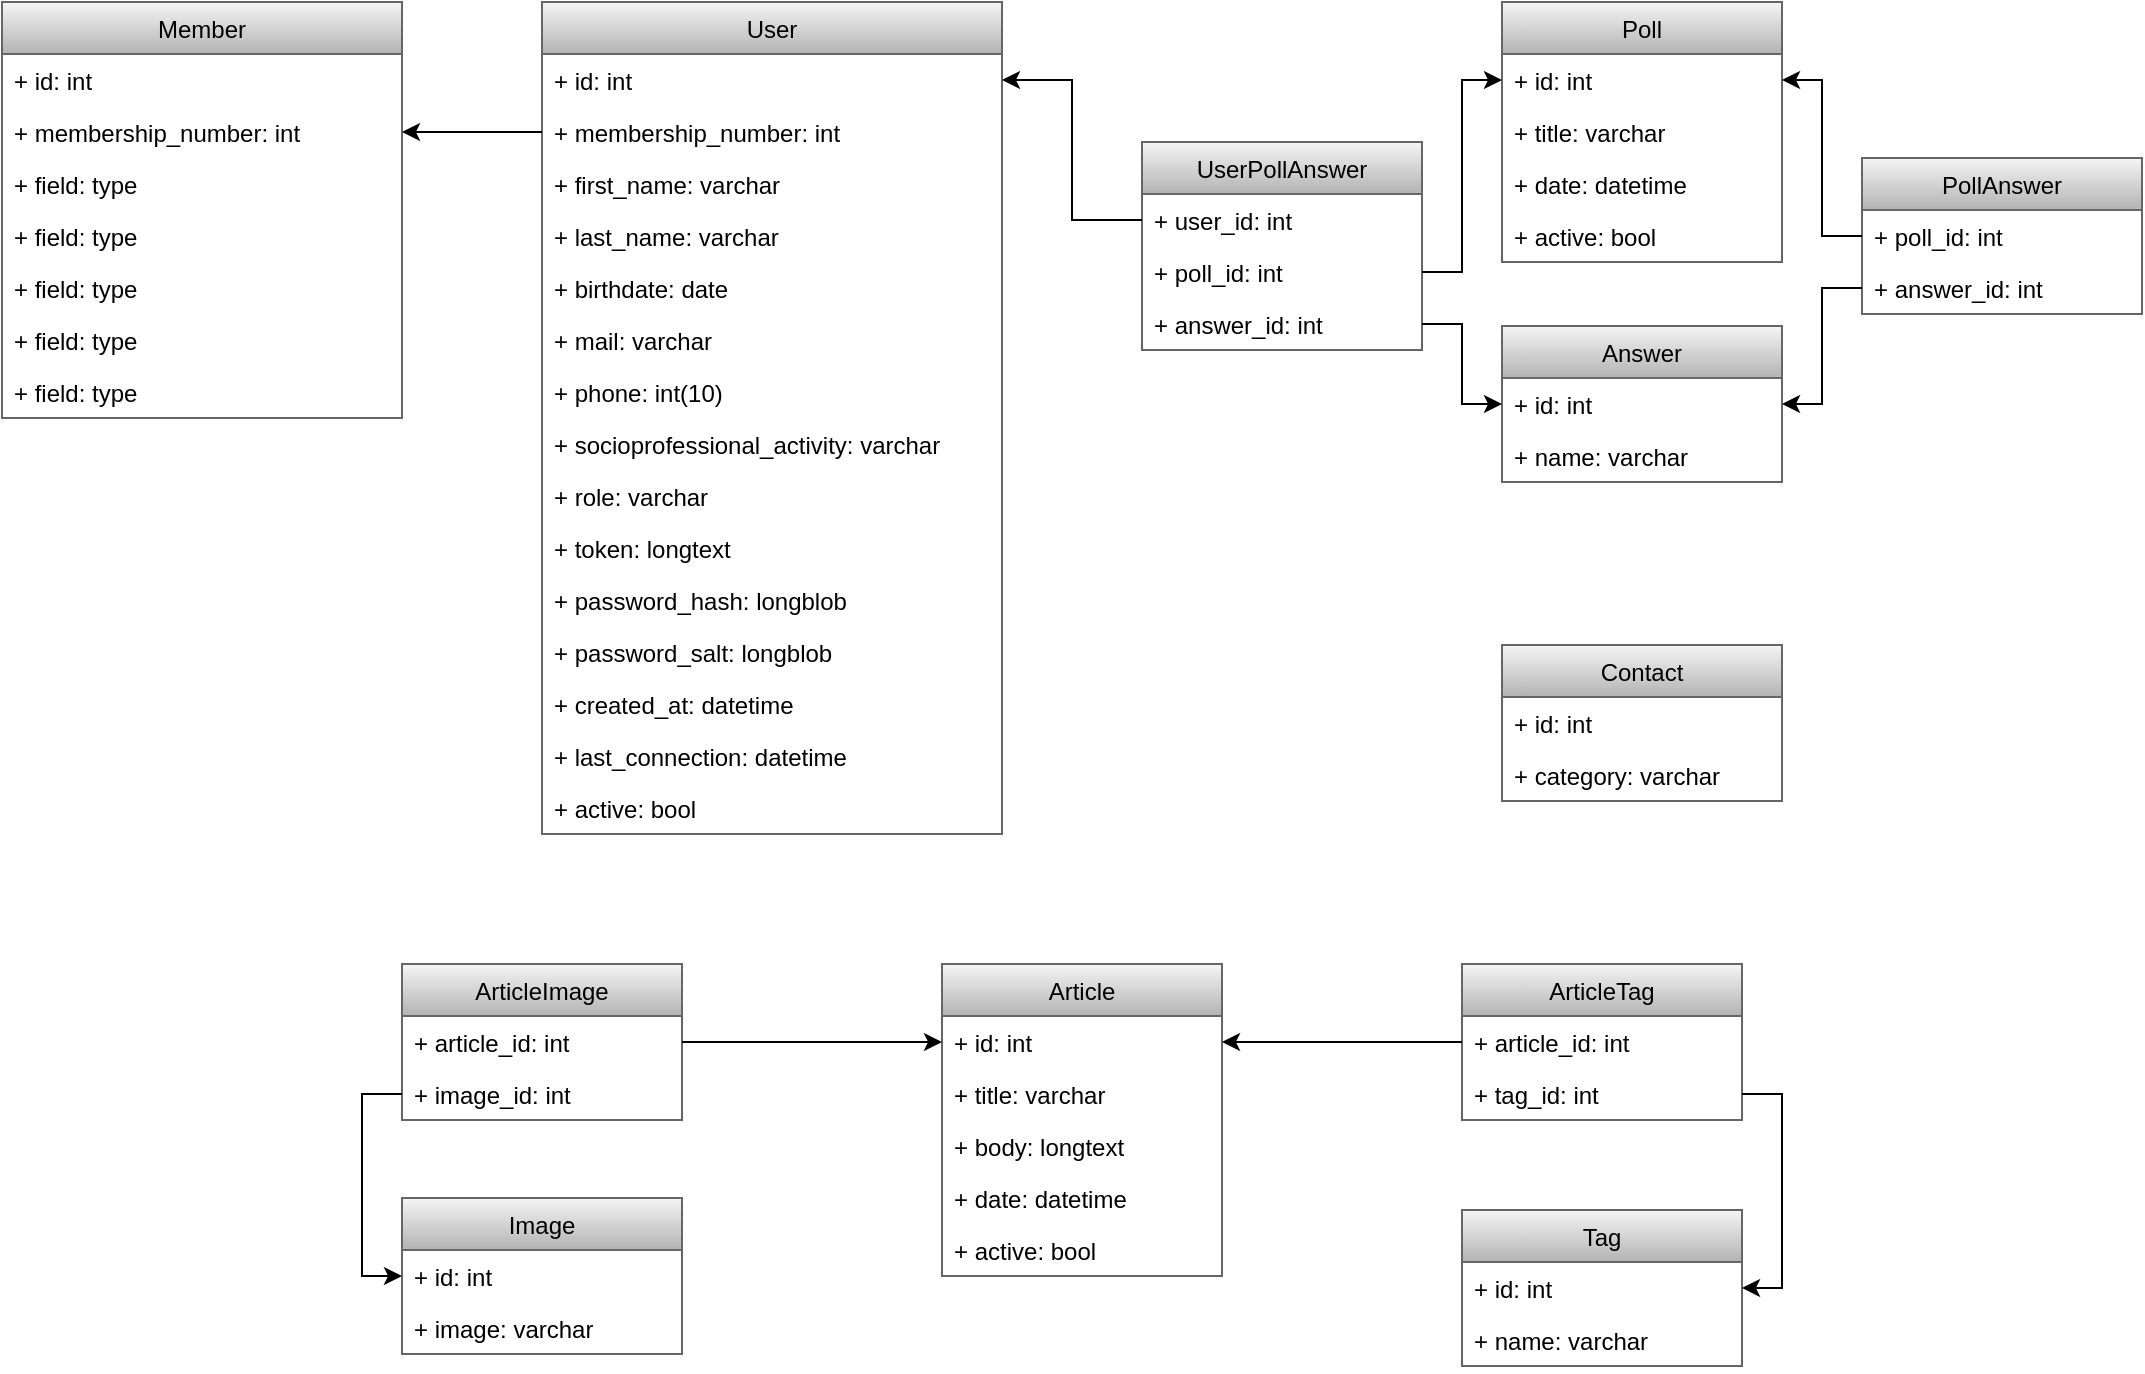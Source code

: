 <mxfile version="11.0.7" type="device"><diagram id="X7jxwn_gALIun7lEMRjA" name="Page-1"><mxGraphModel dx="2271" dy="533" grid="1" gridSize="10" guides="1" tooltips="1" connect="1" arrows="1" fold="1" page="1" pageScale="1" pageWidth="1169" pageHeight="827" math="0" shadow="0"><root><mxCell id="0"/><mxCell id="1" parent="0"/><mxCell id="HSdKcPb0gG9qtwWuUYMy-1" value="User" style="swimlane;fontStyle=0;childLayout=stackLayout;horizontal=1;startSize=26;fillColor=#f5f5f5;horizontalStack=0;resizeParent=1;resizeParentMax=0;resizeLast=0;collapsible=1;marginBottom=0;strokeColor=#666666;gradientColor=#b3b3b3;" parent="1" vertex="1"><mxGeometry x="-850" y="40" width="230" height="416" as="geometry"/></mxCell><mxCell id="HSdKcPb0gG9qtwWuUYMy-2" value="+ id: int" style="text;strokeColor=none;fillColor=none;align=left;verticalAlign=top;spacingLeft=4;spacingRight=4;overflow=hidden;rotatable=0;points=[[0,0.5],[1,0.5]];portConstraint=eastwest;" parent="HSdKcPb0gG9qtwWuUYMy-1" vertex="1"><mxGeometry y="26" width="230" height="26" as="geometry"/></mxCell><mxCell id="HSdKcPb0gG9qtwWuUYMy-3" value="+ membership_number: int" style="text;strokeColor=none;fillColor=none;align=left;verticalAlign=top;spacingLeft=4;spacingRight=4;overflow=hidden;rotatable=0;points=[[0,0.5],[1,0.5]];portConstraint=eastwest;" parent="HSdKcPb0gG9qtwWuUYMy-1" vertex="1"><mxGeometry y="52" width="230" height="26" as="geometry"/></mxCell><mxCell id="HSdKcPb0gG9qtwWuUYMy-4" value="+ first_name: varchar" style="text;strokeColor=none;fillColor=none;align=left;verticalAlign=top;spacingLeft=4;spacingRight=4;overflow=hidden;rotatable=0;points=[[0,0.5],[1,0.5]];portConstraint=eastwest;" parent="HSdKcPb0gG9qtwWuUYMy-1" vertex="1"><mxGeometry y="78" width="230" height="26" as="geometry"/></mxCell><mxCell id="HSdKcPb0gG9qtwWuUYMy-10" value="+ last_name: varchar" style="text;strokeColor=none;fillColor=none;align=left;verticalAlign=top;spacingLeft=4;spacingRight=4;overflow=hidden;rotatable=0;points=[[0,0.5],[1,0.5]];portConstraint=eastwest;" parent="HSdKcPb0gG9qtwWuUYMy-1" vertex="1"><mxGeometry y="104" width="230" height="26" as="geometry"/></mxCell><mxCell id="HSdKcPb0gG9qtwWuUYMy-13" value="+ birthdate: date" style="text;strokeColor=none;fillColor=none;align=left;verticalAlign=top;spacingLeft=4;spacingRight=4;overflow=hidden;rotatable=0;points=[[0,0.5],[1,0.5]];portConstraint=eastwest;" parent="HSdKcPb0gG9qtwWuUYMy-1" vertex="1"><mxGeometry y="130" width="230" height="26" as="geometry"/></mxCell><mxCell id="HSdKcPb0gG9qtwWuUYMy-7" value="+ mail: varchar" style="text;strokeColor=none;fillColor=none;align=left;verticalAlign=top;spacingLeft=4;spacingRight=4;overflow=hidden;rotatable=0;points=[[0,0.5],[1,0.5]];portConstraint=eastwest;" parent="HSdKcPb0gG9qtwWuUYMy-1" vertex="1"><mxGeometry y="156" width="230" height="26" as="geometry"/></mxCell><mxCell id="HSdKcPb0gG9qtwWuUYMy-6" value="+ phone: int(10)" style="text;strokeColor=none;fillColor=none;align=left;verticalAlign=top;spacingLeft=4;spacingRight=4;overflow=hidden;rotatable=0;points=[[0,0.5],[1,0.5]];portConstraint=eastwest;" parent="HSdKcPb0gG9qtwWuUYMy-1" vertex="1"><mxGeometry y="182" width="230" height="26" as="geometry"/></mxCell><mxCell id="HSdKcPb0gG9qtwWuUYMy-19" value="+ socioprofessional_activity: varchar" style="text;strokeColor=none;fillColor=none;align=left;verticalAlign=top;spacingLeft=4;spacingRight=4;overflow=hidden;rotatable=0;points=[[0,0.5],[1,0.5]];portConstraint=eastwest;" parent="HSdKcPb0gG9qtwWuUYMy-1" vertex="1"><mxGeometry y="208" width="230" height="26" as="geometry"/></mxCell><mxCell id="HSdKcPb0gG9qtwWuUYMy-9" value="+ role: varchar" style="text;strokeColor=none;fillColor=none;align=left;verticalAlign=top;spacingLeft=4;spacingRight=4;overflow=hidden;rotatable=0;points=[[0,0.5],[1,0.5]];portConstraint=eastwest;" parent="HSdKcPb0gG9qtwWuUYMy-1" vertex="1"><mxGeometry y="234" width="230" height="26" as="geometry"/></mxCell><mxCell id="HSdKcPb0gG9qtwWuUYMy-5" value="+ token: longtext" style="text;strokeColor=none;fillColor=none;align=left;verticalAlign=top;spacingLeft=4;spacingRight=4;overflow=hidden;rotatable=0;points=[[0,0.5],[1,0.5]];portConstraint=eastwest;" parent="HSdKcPb0gG9qtwWuUYMy-1" vertex="1"><mxGeometry y="260" width="230" height="26" as="geometry"/></mxCell><mxCell id="HSdKcPb0gG9qtwWuUYMy-11" value="+ password_hash: longblob" style="text;strokeColor=none;fillColor=none;align=left;verticalAlign=top;spacingLeft=4;spacingRight=4;overflow=hidden;rotatable=0;points=[[0,0.5],[1,0.5]];portConstraint=eastwest;" parent="HSdKcPb0gG9qtwWuUYMy-1" vertex="1"><mxGeometry y="286" width="230" height="26" as="geometry"/></mxCell><mxCell id="HSdKcPb0gG9qtwWuUYMy-14" value="+ password_salt: longblob" style="text;strokeColor=none;fillColor=none;align=left;verticalAlign=top;spacingLeft=4;spacingRight=4;overflow=hidden;rotatable=0;points=[[0,0.5],[1,0.5]];portConstraint=eastwest;" parent="HSdKcPb0gG9qtwWuUYMy-1" vertex="1"><mxGeometry y="312" width="230" height="26" as="geometry"/></mxCell><mxCell id="HSdKcPb0gG9qtwWuUYMy-8" value="+ created_at: datetime" style="text;strokeColor=none;fillColor=none;align=left;verticalAlign=top;spacingLeft=4;spacingRight=4;overflow=hidden;rotatable=0;points=[[0,0.5],[1,0.5]];portConstraint=eastwest;" parent="HSdKcPb0gG9qtwWuUYMy-1" vertex="1"><mxGeometry y="338" width="230" height="26" as="geometry"/></mxCell><mxCell id="HSdKcPb0gG9qtwWuUYMy-15" value="+ last_connection: datetime" style="text;strokeColor=none;fillColor=none;align=left;verticalAlign=top;spacingLeft=4;spacingRight=4;overflow=hidden;rotatable=0;points=[[0,0.5],[1,0.5]];portConstraint=eastwest;" parent="HSdKcPb0gG9qtwWuUYMy-1" vertex="1"><mxGeometry y="364" width="230" height="26" as="geometry"/></mxCell><mxCell id="HSdKcPb0gG9qtwWuUYMy-18" value="+ active: bool" style="text;strokeColor=none;fillColor=none;align=left;verticalAlign=top;spacingLeft=4;spacingRight=4;overflow=hidden;rotatable=0;points=[[0,0.5],[1,0.5]];portConstraint=eastwest;" parent="HSdKcPb0gG9qtwWuUYMy-1" vertex="1"><mxGeometry y="390" width="230" height="26" as="geometry"/></mxCell><mxCell id="HSdKcPb0gG9qtwWuUYMy-20" value="Article" style="swimlane;fontStyle=0;childLayout=stackLayout;horizontal=1;startSize=26;fillColor=#f5f5f5;horizontalStack=0;resizeParent=1;resizeParentMax=0;resizeLast=0;collapsible=1;marginBottom=0;gradientColor=#b3b3b3;strokeColor=#666666;" parent="1" vertex="1"><mxGeometry x="-650" y="521" width="140" height="156" as="geometry"/></mxCell><mxCell id="HSdKcPb0gG9qtwWuUYMy-21" value="+ id: int" style="text;strokeColor=none;fillColor=none;align=left;verticalAlign=top;spacingLeft=4;spacingRight=4;overflow=hidden;rotatable=0;points=[[0,0.5],[1,0.5]];portConstraint=eastwest;" parent="HSdKcPb0gG9qtwWuUYMy-20" vertex="1"><mxGeometry y="26" width="140" height="26" as="geometry"/></mxCell><mxCell id="HSdKcPb0gG9qtwWuUYMy-22" value="+ title: varchar" style="text;strokeColor=none;fillColor=none;align=left;verticalAlign=top;spacingLeft=4;spacingRight=4;overflow=hidden;rotatable=0;points=[[0,0.5],[1,0.5]];portConstraint=eastwest;" parent="HSdKcPb0gG9qtwWuUYMy-20" vertex="1"><mxGeometry y="52" width="140" height="26" as="geometry"/></mxCell><mxCell id="HSdKcPb0gG9qtwWuUYMy-23" value="+ body: longtext" style="text;strokeColor=none;fillColor=none;align=left;verticalAlign=top;spacingLeft=4;spacingRight=4;overflow=hidden;rotatable=0;points=[[0,0.5],[1,0.5]];portConstraint=eastwest;" parent="HSdKcPb0gG9qtwWuUYMy-20" vertex="1"><mxGeometry y="78" width="140" height="26" as="geometry"/></mxCell><mxCell id="HSdKcPb0gG9qtwWuUYMy-16" value="+ date: datetime" style="text;strokeColor=none;fillColor=none;align=left;verticalAlign=top;spacingLeft=4;spacingRight=4;overflow=hidden;rotatable=0;points=[[0,0.5],[1,0.5]];portConstraint=eastwest;" parent="HSdKcPb0gG9qtwWuUYMy-20" vertex="1"><mxGeometry y="104" width="140" height="26" as="geometry"/></mxCell><mxCell id="HSdKcPb0gG9qtwWuUYMy-52" value="+ active: bool" style="text;strokeColor=none;fillColor=none;align=left;verticalAlign=top;spacingLeft=4;spacingRight=4;overflow=hidden;rotatable=0;points=[[0,0.5],[1,0.5]];portConstraint=eastwest;" parent="HSdKcPb0gG9qtwWuUYMy-20" vertex="1"><mxGeometry y="130" width="140" height="26" as="geometry"/></mxCell><mxCell id="HSdKcPb0gG9qtwWuUYMy-24" value="Tag" style="swimlane;fontStyle=0;childLayout=stackLayout;horizontal=1;startSize=26;fillColor=#f5f5f5;horizontalStack=0;resizeParent=1;resizeParentMax=0;resizeLast=0;collapsible=1;marginBottom=0;gradientColor=#b3b3b3;strokeColor=#666666;" parent="1" vertex="1"><mxGeometry x="-390" y="644" width="140" height="78" as="geometry"/></mxCell><mxCell id="HSdKcPb0gG9qtwWuUYMy-25" value="+ id: int" style="text;strokeColor=none;fillColor=none;align=left;verticalAlign=top;spacingLeft=4;spacingRight=4;overflow=hidden;rotatable=0;points=[[0,0.5],[1,0.5]];portConstraint=eastwest;" parent="HSdKcPb0gG9qtwWuUYMy-24" vertex="1"><mxGeometry y="26" width="140" height="26" as="geometry"/></mxCell><mxCell id="HSdKcPb0gG9qtwWuUYMy-26" value="+ name: varchar" style="text;strokeColor=none;fillColor=none;align=left;verticalAlign=top;spacingLeft=4;spacingRight=4;overflow=hidden;rotatable=0;points=[[0,0.5],[1,0.5]];portConstraint=eastwest;" parent="HSdKcPb0gG9qtwWuUYMy-24" vertex="1"><mxGeometry y="52" width="140" height="26" as="geometry"/></mxCell><mxCell id="HSdKcPb0gG9qtwWuUYMy-28" value="ArticleTag" style="swimlane;fontStyle=0;childLayout=stackLayout;horizontal=1;startSize=26;fillColor=#f5f5f5;horizontalStack=0;resizeParent=1;resizeParentMax=0;resizeLast=0;collapsible=1;marginBottom=0;gradientColor=#b3b3b3;strokeColor=#666666;" parent="1" vertex="1"><mxGeometry x="-390" y="521" width="140" height="78" as="geometry"/></mxCell><mxCell id="HSdKcPb0gG9qtwWuUYMy-29" value="+ article_id: int" style="text;strokeColor=none;fillColor=none;align=left;verticalAlign=top;spacingLeft=4;spacingRight=4;overflow=hidden;rotatable=0;points=[[0,0.5],[1,0.5]];portConstraint=eastwest;" parent="HSdKcPb0gG9qtwWuUYMy-28" vertex="1"><mxGeometry y="26" width="140" height="26" as="geometry"/></mxCell><mxCell id="HSdKcPb0gG9qtwWuUYMy-30" value="+ tag_id: int" style="text;strokeColor=none;fillColor=none;align=left;verticalAlign=top;spacingLeft=4;spacingRight=4;overflow=hidden;rotatable=0;points=[[0,0.5],[1,0.5]];portConstraint=eastwest;" parent="HSdKcPb0gG9qtwWuUYMy-28" vertex="1"><mxGeometry y="52" width="140" height="26" as="geometry"/></mxCell><mxCell id="HSdKcPb0gG9qtwWuUYMy-36" value="ArticleImage" style="swimlane;fontStyle=0;childLayout=stackLayout;horizontal=1;startSize=26;fillColor=#f5f5f5;horizontalStack=0;resizeParent=1;resizeParentMax=0;resizeLast=0;collapsible=1;marginBottom=0;gradientColor=#b3b3b3;strokeColor=#666666;" parent="1" vertex="1"><mxGeometry x="-920" y="521" width="140" height="78" as="geometry"/></mxCell><mxCell id="HSdKcPb0gG9qtwWuUYMy-37" value="+ article_id: int" style="text;strokeColor=none;fillColor=none;align=left;verticalAlign=top;spacingLeft=4;spacingRight=4;overflow=hidden;rotatable=0;points=[[0,0.5],[1,0.5]];portConstraint=eastwest;" parent="HSdKcPb0gG9qtwWuUYMy-36" vertex="1"><mxGeometry y="26" width="140" height="26" as="geometry"/></mxCell><mxCell id="HSdKcPb0gG9qtwWuUYMy-38" value="+ image_id: int" style="text;strokeColor=none;fillColor=none;align=left;verticalAlign=top;spacingLeft=4;spacingRight=4;overflow=hidden;rotatable=0;points=[[0,0.5],[1,0.5]];portConstraint=eastwest;" parent="HSdKcPb0gG9qtwWuUYMy-36" vertex="1"><mxGeometry y="52" width="140" height="26" as="geometry"/></mxCell><mxCell id="HSdKcPb0gG9qtwWuUYMy-40" value="Poll" style="swimlane;fontStyle=0;childLayout=stackLayout;horizontal=1;startSize=26;fillColor=#f5f5f5;horizontalStack=0;resizeParent=1;resizeParentMax=0;resizeLast=0;collapsible=1;marginBottom=0;gradientColor=#b3b3b3;strokeColor=#666666;" parent="1" vertex="1"><mxGeometry x="-370" y="40" width="140" height="130" as="geometry"/></mxCell><mxCell id="HSdKcPb0gG9qtwWuUYMy-41" value="+ id: int" style="text;strokeColor=none;fillColor=none;align=left;verticalAlign=top;spacingLeft=4;spacingRight=4;overflow=hidden;rotatable=0;points=[[0,0.5],[1,0.5]];portConstraint=eastwest;" parent="HSdKcPb0gG9qtwWuUYMy-40" vertex="1"><mxGeometry y="26" width="140" height="26" as="geometry"/></mxCell><mxCell id="HSdKcPb0gG9qtwWuUYMy-42" value="+ title: varchar" style="text;strokeColor=none;fillColor=none;align=left;verticalAlign=top;spacingLeft=4;spacingRight=4;overflow=hidden;rotatable=0;points=[[0,0.5],[1,0.5]];portConstraint=eastwest;" parent="HSdKcPb0gG9qtwWuUYMy-40" vertex="1"><mxGeometry y="52" width="140" height="26" as="geometry"/></mxCell><mxCell id="HSdKcPb0gG9qtwWuUYMy-12" value="+ date: datetime" style="text;strokeColor=none;fillColor=none;align=left;verticalAlign=top;spacingLeft=4;spacingRight=4;overflow=hidden;rotatable=0;points=[[0,0.5],[1,0.5]];portConstraint=eastwest;" parent="HSdKcPb0gG9qtwWuUYMy-40" vertex="1"><mxGeometry y="78" width="140" height="26" as="geometry"/></mxCell><mxCell id="HSdKcPb0gG9qtwWuUYMy-17" value="+ active: bool" style="text;strokeColor=none;fillColor=none;align=left;verticalAlign=top;spacingLeft=4;spacingRight=4;overflow=hidden;rotatable=0;points=[[0,0.5],[1,0.5]];portConstraint=eastwest;" parent="HSdKcPb0gG9qtwWuUYMy-40" vertex="1"><mxGeometry y="104" width="140" height="26" as="geometry"/></mxCell><mxCell id="HSdKcPb0gG9qtwWuUYMy-44" value="Answer" style="swimlane;fontStyle=0;childLayout=stackLayout;horizontal=1;startSize=26;fillColor=#f5f5f5;horizontalStack=0;resizeParent=1;resizeParentMax=0;resizeLast=0;collapsible=1;marginBottom=0;gradientColor=#b3b3b3;strokeColor=#666666;" parent="1" vertex="1"><mxGeometry x="-370" y="202" width="140" height="78" as="geometry"/></mxCell><mxCell id="HSdKcPb0gG9qtwWuUYMy-45" value="+ id: int" style="text;strokeColor=none;fillColor=none;align=left;verticalAlign=top;spacingLeft=4;spacingRight=4;overflow=hidden;rotatable=0;points=[[0,0.5],[1,0.5]];portConstraint=eastwest;" parent="HSdKcPb0gG9qtwWuUYMy-44" vertex="1"><mxGeometry y="26" width="140" height="26" as="geometry"/></mxCell><mxCell id="HSdKcPb0gG9qtwWuUYMy-47" value="+ name: varchar" style="text;strokeColor=none;fillColor=none;align=left;verticalAlign=top;spacingLeft=4;spacingRight=4;overflow=hidden;rotatable=0;points=[[0,0.5],[1,0.5]];portConstraint=eastwest;" parent="HSdKcPb0gG9qtwWuUYMy-44" vertex="1"><mxGeometry y="52" width="140" height="26" as="geometry"/></mxCell><mxCell id="HSdKcPb0gG9qtwWuUYMy-48" value="PollAnswer" style="swimlane;fontStyle=0;childLayout=stackLayout;horizontal=1;startSize=26;fillColor=#f5f5f5;horizontalStack=0;resizeParent=1;resizeParentMax=0;resizeLast=0;collapsible=1;marginBottom=0;gradientColor=#b3b3b3;strokeColor=#666666;" parent="1" vertex="1"><mxGeometry x="-190" y="118" width="140" height="78" as="geometry"/></mxCell><mxCell id="HSdKcPb0gG9qtwWuUYMy-49" value="+ poll_id: int" style="text;strokeColor=none;fillColor=none;align=left;verticalAlign=top;spacingLeft=4;spacingRight=4;overflow=hidden;rotatable=0;points=[[0,0.5],[1,0.5]];portConstraint=eastwest;" parent="HSdKcPb0gG9qtwWuUYMy-48" vertex="1"><mxGeometry y="26" width="140" height="26" as="geometry"/></mxCell><mxCell id="HSdKcPb0gG9qtwWuUYMy-50" value="+ answer_id: int" style="text;strokeColor=none;fillColor=none;align=left;verticalAlign=top;spacingLeft=4;spacingRight=4;overflow=hidden;rotatable=0;points=[[0,0.5],[1,0.5]];portConstraint=eastwest;" parent="HSdKcPb0gG9qtwWuUYMy-48" vertex="1"><mxGeometry y="52" width="140" height="26" as="geometry"/></mxCell><mxCell id="HSdKcPb0gG9qtwWuUYMy-57" value="Member" style="swimlane;fontStyle=0;childLayout=stackLayout;horizontal=1;startSize=26;fillColor=#f5f5f5;horizontalStack=0;resizeParent=1;resizeParentMax=0;resizeLast=0;collapsible=1;marginBottom=0;gradientColor=#b3b3b3;strokeColor=#666666;" parent="1" vertex="1"><mxGeometry x="-1120" y="40" width="200" height="208" as="geometry"/></mxCell><mxCell id="HSdKcPb0gG9qtwWuUYMy-58" value="+ id: int" style="text;strokeColor=none;fillColor=none;align=left;verticalAlign=top;spacingLeft=4;spacingRight=4;overflow=hidden;rotatable=0;points=[[0,0.5],[1,0.5]];portConstraint=eastwest;" parent="HSdKcPb0gG9qtwWuUYMy-57" vertex="1"><mxGeometry y="26" width="200" height="26" as="geometry"/></mxCell><mxCell id="HSdKcPb0gG9qtwWuUYMy-59" value="+ membership_number: int" style="text;strokeColor=none;fillColor=none;align=left;verticalAlign=top;spacingLeft=4;spacingRight=4;overflow=hidden;rotatable=0;points=[[0,0.5],[1,0.5]];portConstraint=eastwest;" parent="HSdKcPb0gG9qtwWuUYMy-57" vertex="1"><mxGeometry y="52" width="200" height="26" as="geometry"/></mxCell><mxCell id="HSdKcPb0gG9qtwWuUYMy-60" value="+ field: type" style="text;strokeColor=none;fillColor=none;align=left;verticalAlign=top;spacingLeft=4;spacingRight=4;overflow=hidden;rotatable=0;points=[[0,0.5],[1,0.5]];portConstraint=eastwest;" parent="HSdKcPb0gG9qtwWuUYMy-57" vertex="1"><mxGeometry y="78" width="200" height="26" as="geometry"/></mxCell><mxCell id="HSdKcPb0gG9qtwWuUYMy-61" value="+ field: type" style="text;strokeColor=none;fillColor=none;align=left;verticalAlign=top;spacingLeft=4;spacingRight=4;overflow=hidden;rotatable=0;points=[[0,0.5],[1,0.5]];portConstraint=eastwest;" parent="HSdKcPb0gG9qtwWuUYMy-57" vertex="1"><mxGeometry y="104" width="200" height="26" as="geometry"/></mxCell><mxCell id="HSdKcPb0gG9qtwWuUYMy-65" value="+ field: type" style="text;strokeColor=none;fillColor=none;align=left;verticalAlign=top;spacingLeft=4;spacingRight=4;overflow=hidden;rotatable=0;points=[[0,0.5],[1,0.5]];portConstraint=eastwest;" parent="HSdKcPb0gG9qtwWuUYMy-57" vertex="1"><mxGeometry y="130" width="200" height="26" as="geometry"/></mxCell><mxCell id="HSdKcPb0gG9qtwWuUYMy-64" value="+ field: type" style="text;strokeColor=none;fillColor=none;align=left;verticalAlign=top;spacingLeft=4;spacingRight=4;overflow=hidden;rotatable=0;points=[[0,0.5],[1,0.5]];portConstraint=eastwest;" parent="HSdKcPb0gG9qtwWuUYMy-57" vertex="1"><mxGeometry y="156" width="200" height="26" as="geometry"/></mxCell><mxCell id="HSdKcPb0gG9qtwWuUYMy-63" value="+ field: type" style="text;strokeColor=none;fillColor=none;align=left;verticalAlign=top;spacingLeft=4;spacingRight=4;overflow=hidden;rotatable=0;points=[[0,0.5],[1,0.5]];portConstraint=eastwest;" parent="HSdKcPb0gG9qtwWuUYMy-57" vertex="1"><mxGeometry y="182" width="200" height="26" as="geometry"/></mxCell><mxCell id="HSdKcPb0gG9qtwWuUYMy-67" value="Contact" style="swimlane;fontStyle=0;childLayout=stackLayout;horizontal=1;startSize=26;fillColor=#f5f5f5;horizontalStack=0;resizeParent=1;resizeParentMax=0;resizeLast=0;collapsible=1;marginBottom=0;gradientColor=#b3b3b3;strokeColor=#666666;" parent="1" vertex="1"><mxGeometry x="-370" y="361.5" width="140" height="78" as="geometry"/></mxCell><mxCell id="HSdKcPb0gG9qtwWuUYMy-68" value="+ id: int" style="text;strokeColor=none;fillColor=none;align=left;verticalAlign=top;spacingLeft=4;spacingRight=4;overflow=hidden;rotatable=0;points=[[0,0.5],[1,0.5]];portConstraint=eastwest;" parent="HSdKcPb0gG9qtwWuUYMy-67" vertex="1"><mxGeometry y="26" width="140" height="26" as="geometry"/></mxCell><mxCell id="HSdKcPb0gG9qtwWuUYMy-69" value="+ category: varchar" style="text;strokeColor=none;fillColor=none;align=left;verticalAlign=top;spacingLeft=4;spacingRight=4;overflow=hidden;rotatable=0;points=[[0,0.5],[1,0.5]];portConstraint=eastwest;" parent="HSdKcPb0gG9qtwWuUYMy-67" vertex="1"><mxGeometry y="52" width="140" height="26" as="geometry"/></mxCell><mxCell id="HSdKcPb0gG9qtwWuUYMy-32" value="Image" style="swimlane;fontStyle=0;childLayout=stackLayout;horizontal=1;startSize=26;fillColor=#f5f5f5;horizontalStack=0;resizeParent=1;resizeParentMax=0;resizeLast=0;collapsible=1;marginBottom=0;gradientColor=#b3b3b3;strokeColor=#666666;" parent="1" vertex="1"><mxGeometry x="-920" y="638" width="140" height="78" as="geometry"/></mxCell><mxCell id="HSdKcPb0gG9qtwWuUYMy-33" value="+ id: int" style="text;strokeColor=none;fillColor=none;align=left;verticalAlign=top;spacingLeft=4;spacingRight=4;overflow=hidden;rotatable=0;points=[[0,0.5],[1,0.5]];portConstraint=eastwest;" parent="HSdKcPb0gG9qtwWuUYMy-32" vertex="1"><mxGeometry y="26" width="140" height="26" as="geometry"/></mxCell><mxCell id="HSdKcPb0gG9qtwWuUYMy-34" value="+ image: varchar" style="text;strokeColor=none;fillColor=none;align=left;verticalAlign=top;spacingLeft=4;spacingRight=4;overflow=hidden;rotatable=0;points=[[0,0.5],[1,0.5]];portConstraint=eastwest;" parent="HSdKcPb0gG9qtwWuUYMy-32" vertex="1"><mxGeometry y="52" width="140" height="26" as="geometry"/></mxCell><mxCell id="HSdKcPb0gG9qtwWuUYMy-53" value="UserPollAnswer" style="swimlane;fontStyle=0;childLayout=stackLayout;horizontal=1;startSize=26;fillColor=#f5f5f5;horizontalStack=0;resizeParent=1;resizeParentMax=0;resizeLast=0;collapsible=1;marginBottom=0;strokeColor=#666666;gradientColor=#b3b3b3;" parent="1" vertex="1"><mxGeometry x="-550" y="110" width="140" height="104" as="geometry"/></mxCell><mxCell id="HSdKcPb0gG9qtwWuUYMy-54" value="+ user_id: int" style="text;strokeColor=none;fillColor=none;align=left;verticalAlign=top;spacingLeft=4;spacingRight=4;overflow=hidden;rotatable=0;points=[[0,0.5],[1,0.5]];portConstraint=eastwest;" parent="HSdKcPb0gG9qtwWuUYMy-53" vertex="1"><mxGeometry y="26" width="140" height="26" as="geometry"/></mxCell><mxCell id="HSdKcPb0gG9qtwWuUYMy-55" value="+ poll_id: int" style="text;strokeColor=none;fillColor=none;align=left;verticalAlign=top;spacingLeft=4;spacingRight=4;overflow=hidden;rotatable=0;points=[[0,0.5],[1,0.5]];portConstraint=eastwest;" parent="HSdKcPb0gG9qtwWuUYMy-53" vertex="1"><mxGeometry y="52" width="140" height="26" as="geometry"/></mxCell><mxCell id="HSdKcPb0gG9qtwWuUYMy-56" value="+ answer_id: int" style="text;strokeColor=none;fillColor=none;align=left;verticalAlign=top;spacingLeft=4;spacingRight=4;overflow=hidden;rotatable=0;points=[[0,0.5],[1,0.5]];portConstraint=eastwest;" parent="HSdKcPb0gG9qtwWuUYMy-53" vertex="1"><mxGeometry y="78" width="140" height="26" as="geometry"/></mxCell><mxCell id="HSdKcPb0gG9qtwWuUYMy-100" style="edgeStyle=orthogonalEdgeStyle;rounded=0;orthogonalLoop=1;jettySize=auto;html=1;" parent="1" source="HSdKcPb0gG9qtwWuUYMy-3" target="HSdKcPb0gG9qtwWuUYMy-59" edge="1"><mxGeometry relative="1" as="geometry"/></mxCell><mxCell id="psOXZ4tvXq_bIgvAXGIJ-13" style="edgeStyle=orthogonalEdgeStyle;rounded=0;orthogonalLoop=1;jettySize=auto;html=1;" edge="1" parent="1" source="HSdKcPb0gG9qtwWuUYMy-54" target="HSdKcPb0gG9qtwWuUYMy-2"><mxGeometry relative="1" as="geometry"/></mxCell><mxCell id="psOXZ4tvXq_bIgvAXGIJ-14" style="edgeStyle=orthogonalEdgeStyle;rounded=0;orthogonalLoop=1;jettySize=auto;html=1;" edge="1" parent="1" source="HSdKcPb0gG9qtwWuUYMy-55" target="HSdKcPb0gG9qtwWuUYMy-41"><mxGeometry relative="1" as="geometry"/></mxCell><mxCell id="psOXZ4tvXq_bIgvAXGIJ-15" style="edgeStyle=orthogonalEdgeStyle;rounded=0;orthogonalLoop=1;jettySize=auto;html=1;" edge="1" parent="1" source="HSdKcPb0gG9qtwWuUYMy-56" target="HSdKcPb0gG9qtwWuUYMy-45"><mxGeometry relative="1" as="geometry"/></mxCell><mxCell id="psOXZ4tvXq_bIgvAXGIJ-16" style="edgeStyle=orthogonalEdgeStyle;rounded=0;orthogonalLoop=1;jettySize=auto;html=1;" edge="1" parent="1" source="HSdKcPb0gG9qtwWuUYMy-49" target="HSdKcPb0gG9qtwWuUYMy-41"><mxGeometry relative="1" as="geometry"/></mxCell><mxCell id="psOXZ4tvXq_bIgvAXGIJ-17" style="edgeStyle=orthogonalEdgeStyle;rounded=0;orthogonalLoop=1;jettySize=auto;html=1;" edge="1" parent="1" source="HSdKcPb0gG9qtwWuUYMy-50" target="HSdKcPb0gG9qtwWuUYMy-45"><mxGeometry relative="1" as="geometry"/></mxCell><mxCell id="psOXZ4tvXq_bIgvAXGIJ-18" style="edgeStyle=orthogonalEdgeStyle;rounded=0;orthogonalLoop=1;jettySize=auto;html=1;" edge="1" parent="1" source="HSdKcPb0gG9qtwWuUYMy-37" target="HSdKcPb0gG9qtwWuUYMy-21"><mxGeometry relative="1" as="geometry"/></mxCell><mxCell id="psOXZ4tvXq_bIgvAXGIJ-19" style="edgeStyle=orthogonalEdgeStyle;rounded=0;orthogonalLoop=1;jettySize=auto;html=1;" edge="1" parent="1" source="HSdKcPb0gG9qtwWuUYMy-38" target="HSdKcPb0gG9qtwWuUYMy-33"><mxGeometry relative="1" as="geometry"><Array as="points"><mxPoint x="-940" y="586"/><mxPoint x="-940" y="677"/></Array></mxGeometry></mxCell><mxCell id="psOXZ4tvXq_bIgvAXGIJ-20" style="edgeStyle=orthogonalEdgeStyle;rounded=0;orthogonalLoop=1;jettySize=auto;html=1;" edge="1" parent="1" source="HSdKcPb0gG9qtwWuUYMy-29" target="HSdKcPb0gG9qtwWuUYMy-21"><mxGeometry relative="1" as="geometry"/></mxCell><mxCell id="psOXZ4tvXq_bIgvAXGIJ-21" style="edgeStyle=orthogonalEdgeStyle;rounded=0;orthogonalLoop=1;jettySize=auto;html=1;" edge="1" parent="1" source="HSdKcPb0gG9qtwWuUYMy-30" target="HSdKcPb0gG9qtwWuUYMy-25"><mxGeometry relative="1" as="geometry"><Array as="points"><mxPoint x="-230" y="586"/><mxPoint x="-230" y="683"/></Array></mxGeometry></mxCell></root></mxGraphModel></diagram></mxfile>